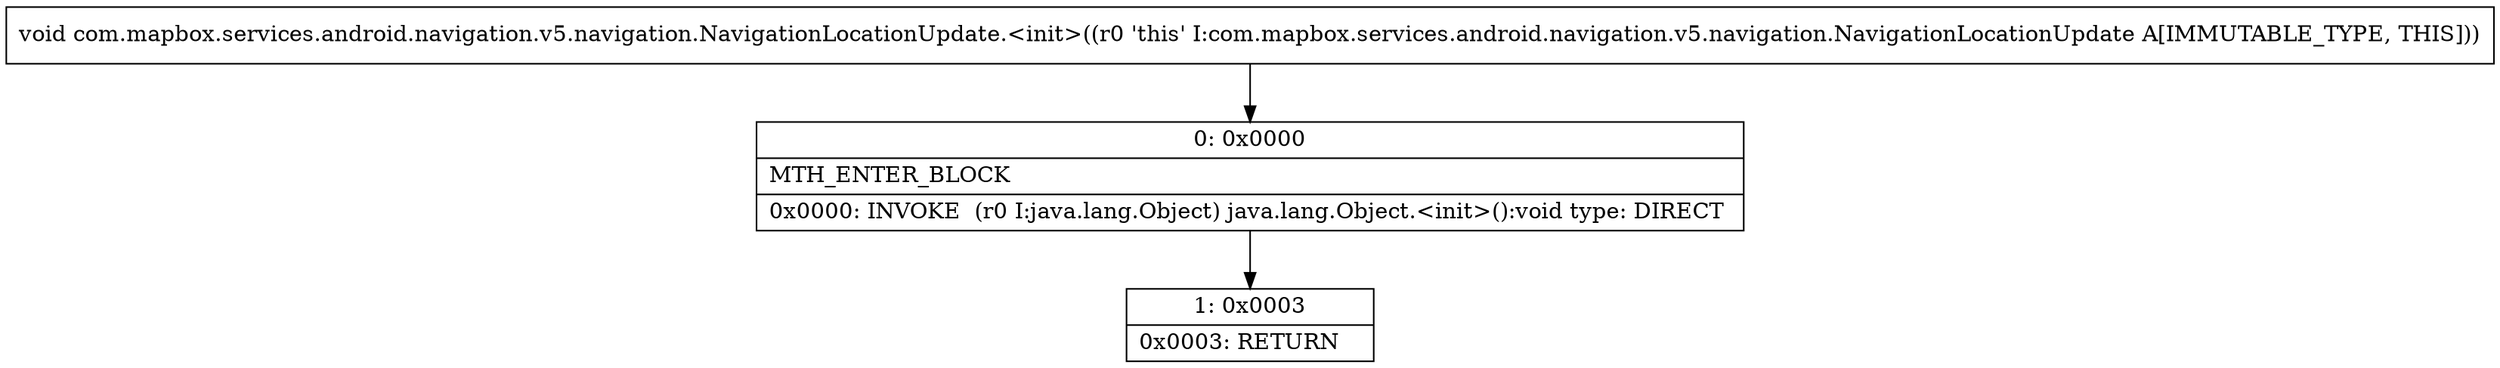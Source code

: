 digraph "CFG forcom.mapbox.services.android.navigation.v5.navigation.NavigationLocationUpdate.\<init\>()V" {
Node_0 [shape=record,label="{0\:\ 0x0000|MTH_ENTER_BLOCK\l|0x0000: INVOKE  (r0 I:java.lang.Object) java.lang.Object.\<init\>():void type: DIRECT \l}"];
Node_1 [shape=record,label="{1\:\ 0x0003|0x0003: RETURN   \l}"];
MethodNode[shape=record,label="{void com.mapbox.services.android.navigation.v5.navigation.NavigationLocationUpdate.\<init\>((r0 'this' I:com.mapbox.services.android.navigation.v5.navigation.NavigationLocationUpdate A[IMMUTABLE_TYPE, THIS])) }"];
MethodNode -> Node_0;
Node_0 -> Node_1;
}

